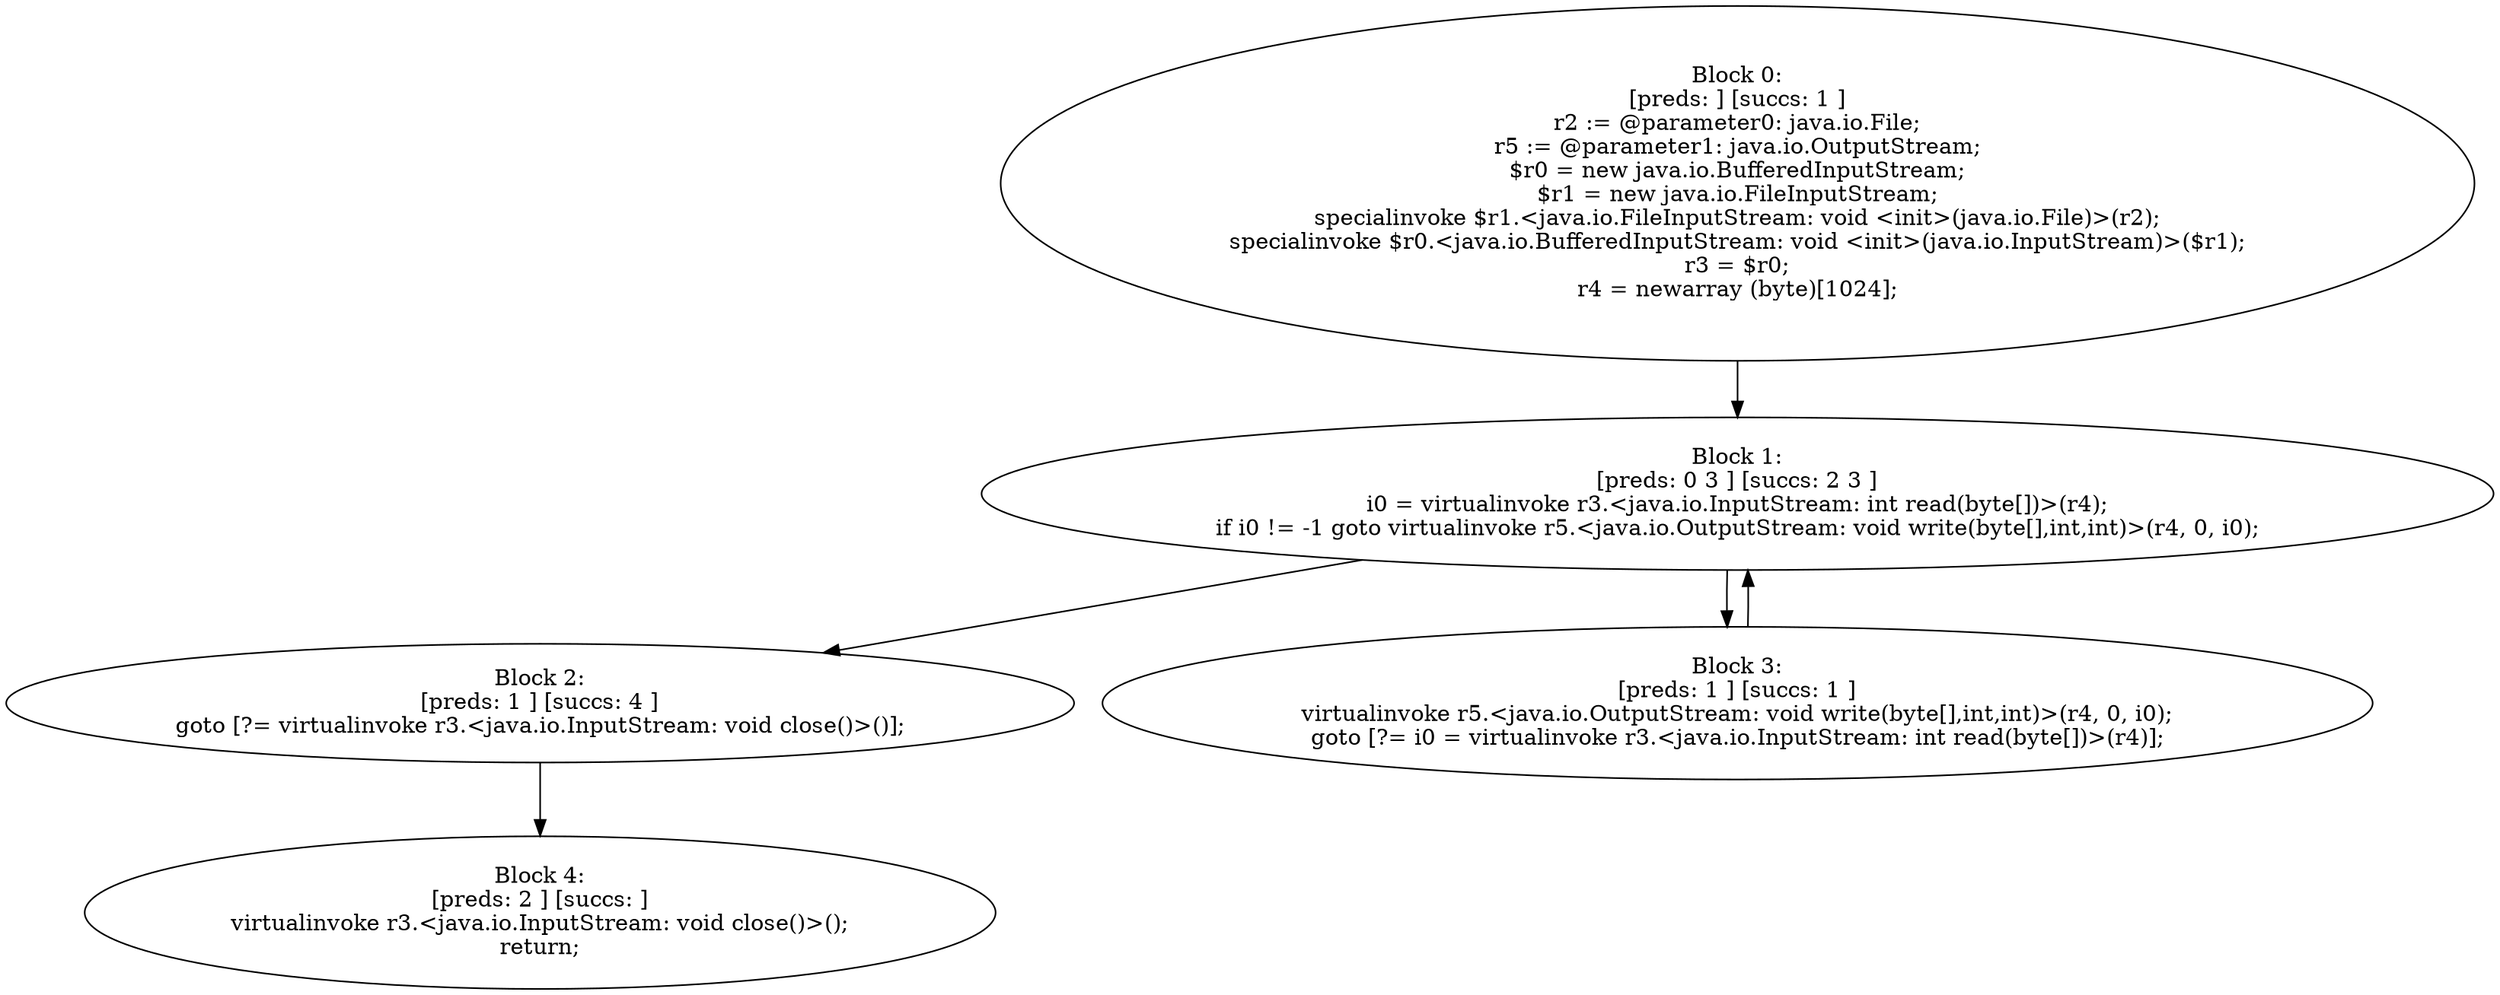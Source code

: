 digraph "unitGraph" {
    "Block 0:
[preds: ] [succs: 1 ]
r2 := @parameter0: java.io.File;
r5 := @parameter1: java.io.OutputStream;
$r0 = new java.io.BufferedInputStream;
$r1 = new java.io.FileInputStream;
specialinvoke $r1.<java.io.FileInputStream: void <init>(java.io.File)>(r2);
specialinvoke $r0.<java.io.BufferedInputStream: void <init>(java.io.InputStream)>($r1);
r3 = $r0;
r4 = newarray (byte)[1024];
"
    "Block 1:
[preds: 0 3 ] [succs: 2 3 ]
i0 = virtualinvoke r3.<java.io.InputStream: int read(byte[])>(r4);
if i0 != -1 goto virtualinvoke r5.<java.io.OutputStream: void write(byte[],int,int)>(r4, 0, i0);
"
    "Block 2:
[preds: 1 ] [succs: 4 ]
goto [?= virtualinvoke r3.<java.io.InputStream: void close()>()];
"
    "Block 3:
[preds: 1 ] [succs: 1 ]
virtualinvoke r5.<java.io.OutputStream: void write(byte[],int,int)>(r4, 0, i0);
goto [?= i0 = virtualinvoke r3.<java.io.InputStream: int read(byte[])>(r4)];
"
    "Block 4:
[preds: 2 ] [succs: ]
virtualinvoke r3.<java.io.InputStream: void close()>();
return;
"
    "Block 0:
[preds: ] [succs: 1 ]
r2 := @parameter0: java.io.File;
r5 := @parameter1: java.io.OutputStream;
$r0 = new java.io.BufferedInputStream;
$r1 = new java.io.FileInputStream;
specialinvoke $r1.<java.io.FileInputStream: void <init>(java.io.File)>(r2);
specialinvoke $r0.<java.io.BufferedInputStream: void <init>(java.io.InputStream)>($r1);
r3 = $r0;
r4 = newarray (byte)[1024];
"->"Block 1:
[preds: 0 3 ] [succs: 2 3 ]
i0 = virtualinvoke r3.<java.io.InputStream: int read(byte[])>(r4);
if i0 != -1 goto virtualinvoke r5.<java.io.OutputStream: void write(byte[],int,int)>(r4, 0, i0);
";
    "Block 1:
[preds: 0 3 ] [succs: 2 3 ]
i0 = virtualinvoke r3.<java.io.InputStream: int read(byte[])>(r4);
if i0 != -1 goto virtualinvoke r5.<java.io.OutputStream: void write(byte[],int,int)>(r4, 0, i0);
"->"Block 2:
[preds: 1 ] [succs: 4 ]
goto [?= virtualinvoke r3.<java.io.InputStream: void close()>()];
";
    "Block 1:
[preds: 0 3 ] [succs: 2 3 ]
i0 = virtualinvoke r3.<java.io.InputStream: int read(byte[])>(r4);
if i0 != -1 goto virtualinvoke r5.<java.io.OutputStream: void write(byte[],int,int)>(r4, 0, i0);
"->"Block 3:
[preds: 1 ] [succs: 1 ]
virtualinvoke r5.<java.io.OutputStream: void write(byte[],int,int)>(r4, 0, i0);
goto [?= i0 = virtualinvoke r3.<java.io.InputStream: int read(byte[])>(r4)];
";
    "Block 2:
[preds: 1 ] [succs: 4 ]
goto [?= virtualinvoke r3.<java.io.InputStream: void close()>()];
"->"Block 4:
[preds: 2 ] [succs: ]
virtualinvoke r3.<java.io.InputStream: void close()>();
return;
";
    "Block 3:
[preds: 1 ] [succs: 1 ]
virtualinvoke r5.<java.io.OutputStream: void write(byte[],int,int)>(r4, 0, i0);
goto [?= i0 = virtualinvoke r3.<java.io.InputStream: int read(byte[])>(r4)];
"->"Block 1:
[preds: 0 3 ] [succs: 2 3 ]
i0 = virtualinvoke r3.<java.io.InputStream: int read(byte[])>(r4);
if i0 != -1 goto virtualinvoke r5.<java.io.OutputStream: void write(byte[],int,int)>(r4, 0, i0);
";
}
